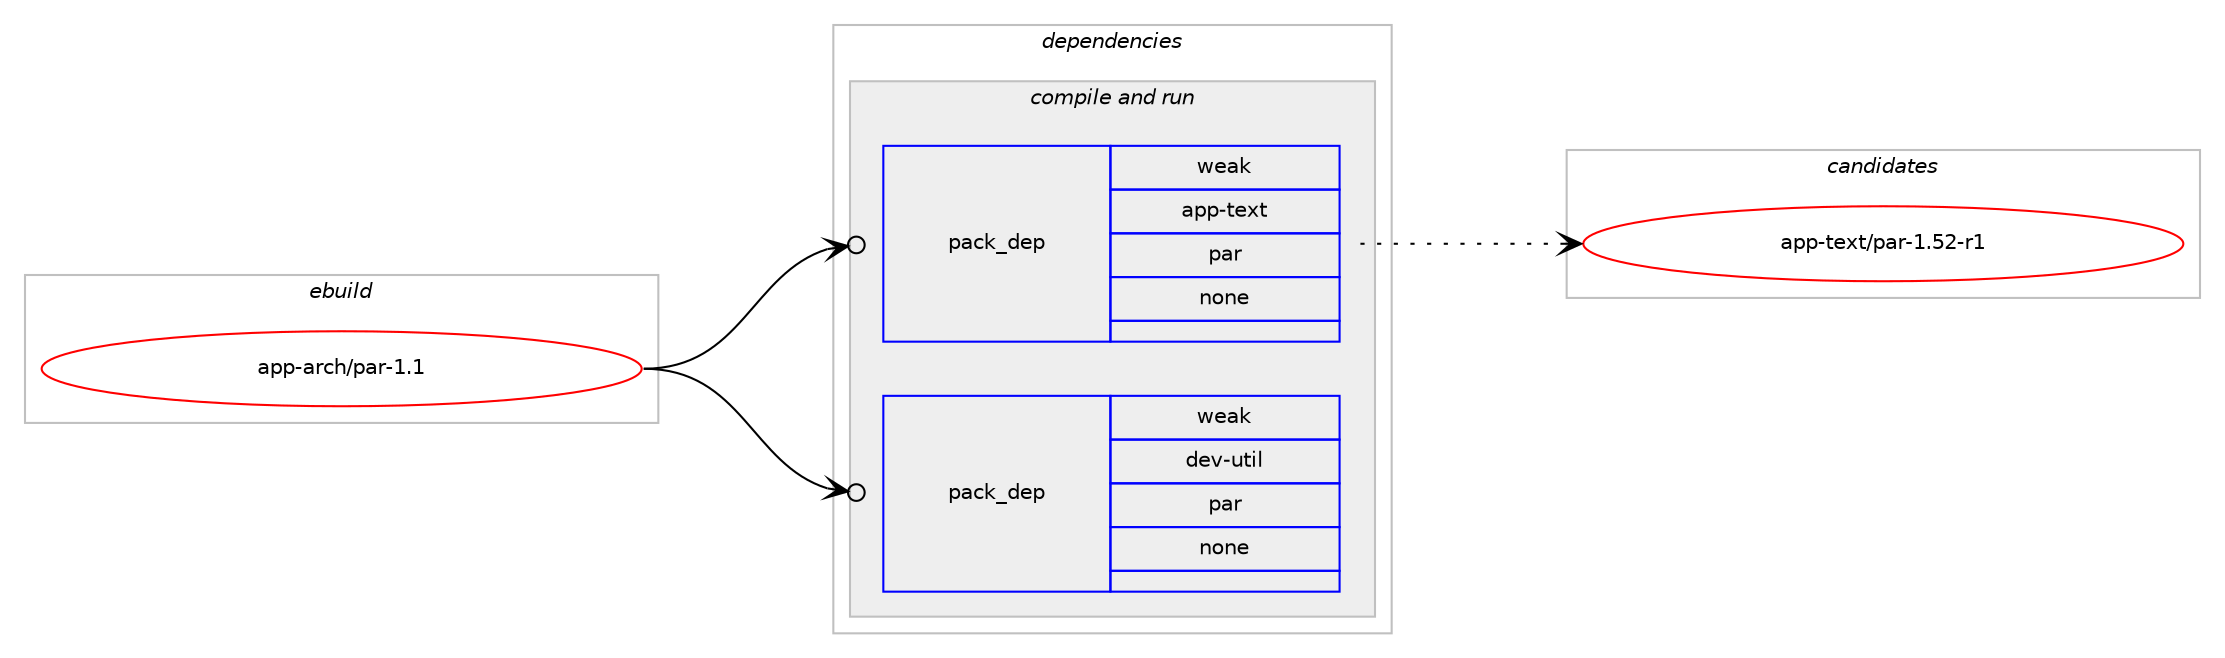 digraph prolog {

# *************
# Graph options
# *************

newrank=true;
concentrate=true;
compound=true;
graph [rankdir=LR,fontname=Helvetica,fontsize=10,ranksep=1.5];#, ranksep=2.5, nodesep=0.2];
edge  [arrowhead=vee];
node  [fontname=Helvetica,fontsize=10];

# **********
# The ebuild
# **********

subgraph cluster_leftcol {
color=gray;
rank=same;
label=<<i>ebuild</i>>;
id [label="app-arch/par-1.1", color=red, width=4, href="../app-arch/par-1.1.svg"];
}

# ****************
# The dependencies
# ****************

subgraph cluster_midcol {
color=gray;
label=<<i>dependencies</i>>;
subgraph cluster_compile {
fillcolor="#eeeeee";
style=filled;
label=<<i>compile</i>>;
}
subgraph cluster_compileandrun {
fillcolor="#eeeeee";
style=filled;
label=<<i>compile and run</i>>;
subgraph pack905121 {
dependency1271442 [label=<<TABLE BORDER="0" CELLBORDER="1" CELLSPACING="0" CELLPADDING="4" WIDTH="220"><TR><TD ROWSPAN="6" CELLPADDING="30">pack_dep</TD></TR><TR><TD WIDTH="110">weak</TD></TR><TR><TD>app-text</TD></TR><TR><TD>par</TD></TR><TR><TD>none</TD></TR><TR><TD></TD></TR></TABLE>>, shape=none, color=blue];
}
id:e -> dependency1271442:w [weight=20,style="solid",arrowhead="odotvee"];
subgraph pack905122 {
dependency1271443 [label=<<TABLE BORDER="0" CELLBORDER="1" CELLSPACING="0" CELLPADDING="4" WIDTH="220"><TR><TD ROWSPAN="6" CELLPADDING="30">pack_dep</TD></TR><TR><TD WIDTH="110">weak</TD></TR><TR><TD>dev-util</TD></TR><TR><TD>par</TD></TR><TR><TD>none</TD></TR><TR><TD></TD></TR></TABLE>>, shape=none, color=blue];
}
id:e -> dependency1271443:w [weight=20,style="solid",arrowhead="odotvee"];
}
subgraph cluster_run {
fillcolor="#eeeeee";
style=filled;
label=<<i>run</i>>;
}
}

# **************
# The candidates
# **************

subgraph cluster_choices {
rank=same;
color=gray;
label=<<i>candidates</i>>;

subgraph choice905121 {
color=black;
nodesep=1;
choice9711211245116101120116471129711445494653504511449 [label="app-text/par-1.52-r1", color=red, width=4,href="../app-text/par-1.52-r1.svg"];
dependency1271442:e -> choice9711211245116101120116471129711445494653504511449:w [style=dotted,weight="100"];
}
subgraph choice905122 {
color=black;
nodesep=1;
}
}

}
